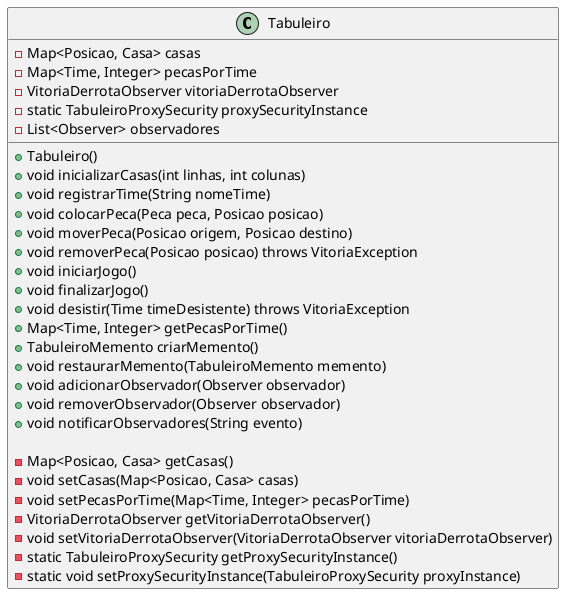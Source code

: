 @startuml

skinparam line ortho

class Tabuleiro {
    - Map<Posicao, Casa> casas
    - Map<Time, Integer> pecasPorTime
    - VitoriaDerrotaObserver vitoriaDerrotaObserver
    - static TabuleiroProxySecurity proxySecurityInstance
    - List<Observer> observadores

    + Tabuleiro()
    + void inicializarCasas(int linhas, int colunas)
    + void registrarTime(String nomeTime)
    + void colocarPeca(Peca peca, Posicao posicao)
    + void moverPeca(Posicao origem, Posicao destino)
    + void removerPeca(Posicao posicao) throws VitoriaException
    + void iniciarJogo()
    + void finalizarJogo()
    + void desistir(Time timeDesistente) throws VitoriaException
    + Map<Time, Integer> getPecasPorTime()
    + TabuleiroMemento criarMemento()
    + void restaurarMemento(TabuleiroMemento memento)
    + void adicionarObservador(Observer observador)
    + void removerObservador(Observer observador)
    + void notificarObservadores(String evento)

    - Map<Posicao, Casa> getCasas()
    - void setCasas(Map<Posicao, Casa> casas)
    - void setPecasPorTime(Map<Time, Integer> pecasPorTime)
    - VitoriaDerrotaObserver getVitoriaDerrotaObserver()
    - void setVitoriaDerrotaObserver(VitoriaDerrotaObserver vitoriaDerrotaObserver)
    - static TabuleiroProxySecurity getProxySecurityInstance()
    - static void setProxySecurityInstance(TabuleiroProxySecurity proxyInstance)
}

@enduml